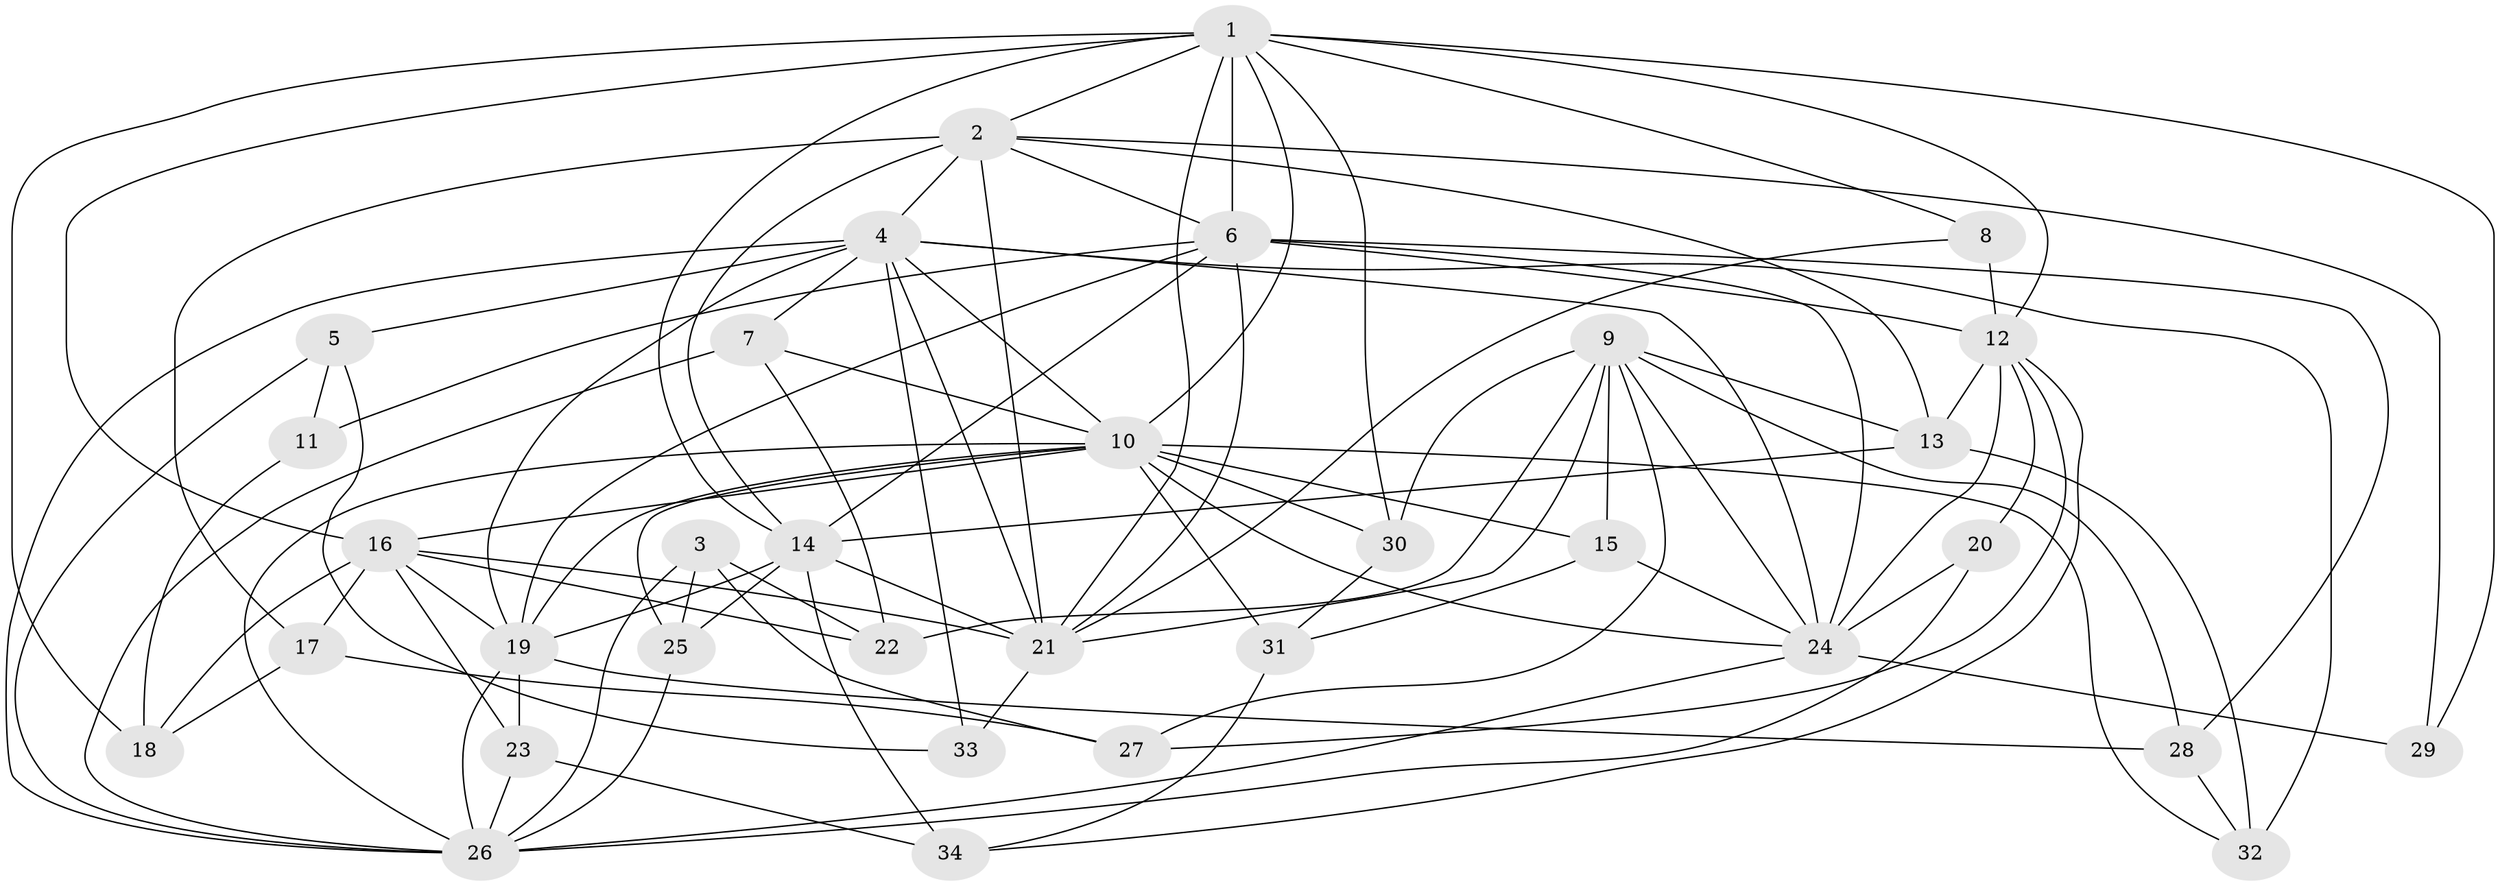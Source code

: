 // original degree distribution, {4: 1.0}
// Generated by graph-tools (version 1.1) at 2025/53/03/04/25 22:53:40]
// undirected, 34 vertices, 99 edges
graph export_dot {
  node [color=gray90,style=filled];
  1;
  2;
  3;
  4;
  5;
  6;
  7;
  8;
  9;
  10;
  11;
  12;
  13;
  14;
  15;
  16;
  17;
  18;
  19;
  20;
  21;
  22;
  23;
  24;
  25;
  26;
  27;
  28;
  29;
  30;
  31;
  32;
  33;
  34;
  1 -- 2 [weight=1.0];
  1 -- 6 [weight=2.0];
  1 -- 8 [weight=1.0];
  1 -- 10 [weight=1.0];
  1 -- 12 [weight=1.0];
  1 -- 14 [weight=1.0];
  1 -- 16 [weight=1.0];
  1 -- 18 [weight=1.0];
  1 -- 21 [weight=1.0];
  1 -- 29 [weight=1.0];
  1 -- 30 [weight=1.0];
  2 -- 4 [weight=1.0];
  2 -- 6 [weight=1.0];
  2 -- 13 [weight=1.0];
  2 -- 14 [weight=3.0];
  2 -- 17 [weight=2.0];
  2 -- 21 [weight=2.0];
  2 -- 29 [weight=1.0];
  3 -- 22 [weight=1.0];
  3 -- 25 [weight=1.0];
  3 -- 26 [weight=1.0];
  3 -- 27 [weight=1.0];
  4 -- 5 [weight=1.0];
  4 -- 7 [weight=1.0];
  4 -- 10 [weight=1.0];
  4 -- 19 [weight=1.0];
  4 -- 21 [weight=1.0];
  4 -- 24 [weight=1.0];
  4 -- 26 [weight=2.0];
  4 -- 32 [weight=1.0];
  4 -- 33 [weight=2.0];
  5 -- 11 [weight=1.0];
  5 -- 26 [weight=1.0];
  5 -- 33 [weight=1.0];
  6 -- 11 [weight=2.0];
  6 -- 12 [weight=1.0];
  6 -- 14 [weight=1.0];
  6 -- 19 [weight=2.0];
  6 -- 21 [weight=1.0];
  6 -- 24 [weight=1.0];
  6 -- 28 [weight=1.0];
  7 -- 10 [weight=1.0];
  7 -- 22 [weight=1.0];
  7 -- 26 [weight=1.0];
  8 -- 12 [weight=2.0];
  8 -- 21 [weight=1.0];
  9 -- 13 [weight=1.0];
  9 -- 15 [weight=1.0];
  9 -- 21 [weight=1.0];
  9 -- 22 [weight=1.0];
  9 -- 24 [weight=1.0];
  9 -- 27 [weight=1.0];
  9 -- 28 [weight=1.0];
  9 -- 30 [weight=1.0];
  10 -- 15 [weight=1.0];
  10 -- 16 [weight=1.0];
  10 -- 19 [weight=1.0];
  10 -- 24 [weight=1.0];
  10 -- 25 [weight=1.0];
  10 -- 26 [weight=1.0];
  10 -- 30 [weight=1.0];
  10 -- 31 [weight=1.0];
  10 -- 32 [weight=1.0];
  11 -- 18 [weight=1.0];
  12 -- 13 [weight=2.0];
  12 -- 20 [weight=1.0];
  12 -- 24 [weight=1.0];
  12 -- 27 [weight=1.0];
  12 -- 34 [weight=1.0];
  13 -- 14 [weight=1.0];
  13 -- 32 [weight=1.0];
  14 -- 19 [weight=1.0];
  14 -- 21 [weight=1.0];
  14 -- 25 [weight=1.0];
  14 -- 34 [weight=1.0];
  15 -- 24 [weight=1.0];
  15 -- 31 [weight=1.0];
  16 -- 17 [weight=2.0];
  16 -- 18 [weight=1.0];
  16 -- 19 [weight=2.0];
  16 -- 21 [weight=1.0];
  16 -- 22 [weight=1.0];
  16 -- 23 [weight=1.0];
  17 -- 18 [weight=1.0];
  17 -- 27 [weight=1.0];
  19 -- 23 [weight=1.0];
  19 -- 26 [weight=1.0];
  19 -- 28 [weight=1.0];
  20 -- 24 [weight=1.0];
  20 -- 26 [weight=2.0];
  21 -- 33 [weight=1.0];
  23 -- 26 [weight=1.0];
  23 -- 34 [weight=1.0];
  24 -- 26 [weight=1.0];
  24 -- 29 [weight=2.0];
  25 -- 26 [weight=1.0];
  28 -- 32 [weight=1.0];
  30 -- 31 [weight=1.0];
  31 -- 34 [weight=1.0];
}
